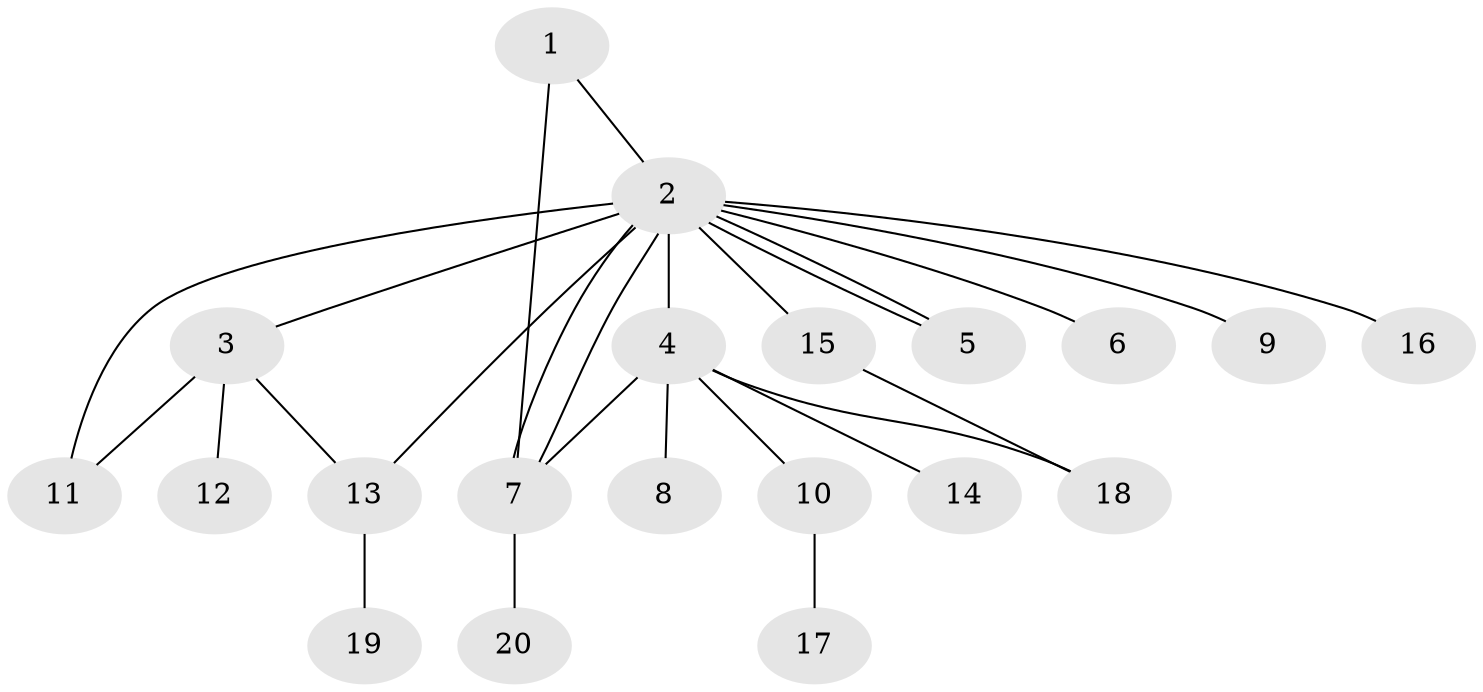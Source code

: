 // Generated by graph-tools (version 1.1) at 2025/46/02/15/25 05:46:28]
// undirected, 20 vertices, 26 edges
graph export_dot {
graph [start="1"]
  node [color=gray90,style=filled];
  1;
  2;
  3;
  4;
  5;
  6;
  7;
  8;
  9;
  10;
  11;
  12;
  13;
  14;
  15;
  16;
  17;
  18;
  19;
  20;
  1 -- 2;
  1 -- 7;
  2 -- 3;
  2 -- 4;
  2 -- 5;
  2 -- 5;
  2 -- 6;
  2 -- 7;
  2 -- 7;
  2 -- 9;
  2 -- 11;
  2 -- 13;
  2 -- 15;
  2 -- 16;
  3 -- 11;
  3 -- 12;
  3 -- 13;
  4 -- 7;
  4 -- 8;
  4 -- 10;
  4 -- 14;
  4 -- 18;
  7 -- 20;
  10 -- 17;
  13 -- 19;
  15 -- 18;
}
